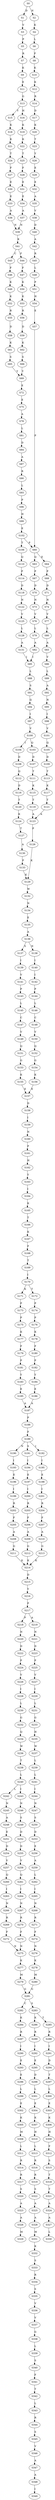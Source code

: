 strict digraph  {
	S0 -> S1 [ label = D ];
	S0 -> S2 [ label = N ];
	S1 -> S3 [ label = V ];
	S2 -> S4 [ label = K ];
	S3 -> S5 [ label = P ];
	S4 -> S6 [ label = L ];
	S5 -> S7 [ label = R ];
	S6 -> S8 [ label = F ];
	S7 -> S9 [ label = K ];
	S8 -> S10 [ label = K ];
	S9 -> S11 [ label = E ];
	S10 -> S12 [ label = K ];
	S11 -> S13 [ label = G ];
	S12 -> S14 [ label = R ];
	S13 -> S15 [ label = Y ];
	S13 -> S16 [ label = H ];
	S14 -> S17 [ label = D ];
	S15 -> S18 [ label = K ];
	S16 -> S19 [ label = K ];
	S17 -> S20 [ label = K ];
	S18 -> S21 [ label = K ];
	S19 -> S22 [ label = K ];
	S20 -> S23 [ label = T ];
	S21 -> S24 [ label = T ];
	S22 -> S25 [ label = T ];
	S23 -> S26 [ label = Y ];
	S24 -> S27 [ label = F ];
	S25 -> S28 [ label = F ];
	S26 -> S29 [ label = E ];
	S27 -> S30 [ label = E ];
	S28 -> S31 [ label = E ];
	S29 -> S32 [ label = E ];
	S30 -> S33 [ label = E ];
	S31 -> S34 [ label = E ];
	S32 -> S35 [ label = A ];
	S33 -> S36 [ label = A ];
	S34 -> S37 [ label = A ];
	S35 -> S38 [ label = V ];
	S36 -> S39 [ label = N ];
	S37 -> S39 [ label = N ];
	S38 -> S40 [ label = D ];
	S39 -> S41 [ label = K ];
	S40 -> S42 [ label = A ];
	S41 -> S43 [ label = C ];
	S41 -> S44 [ label = F ];
	S42 -> S45 [ label = R ];
	S43 -> S46 [ label = F ];
	S44 -> S47 [ label = F ];
	S45 -> S48 [ label = L ];
	S46 -> S49 [ label = K ];
	S47 -> S50 [ label = K ];
	S48 -> S51 [ label = P ];
	S49 -> S52 [ label = K ];
	S50 -> S53 [ label = K ];
	S51 -> S54 [ label = H ];
	S52 -> S55 [ label = R ];
	S53 -> S56 [ label = R ];
	S54 -> S57 [ label = E ];
	S55 -> S58 [ label = D ];
	S56 -> S59 [ label = D ];
	S57 -> S60 [ label = P ];
	S58 -> S61 [ label = K ];
	S59 -> S62 [ label = K ];
	S60 -> S63 [ label = Q ];
	S60 -> S64 [ label = E ];
	S61 -> S65 [ label = S ];
	S62 -> S66 [ label = S ];
	S63 -> S67 [ label = P ];
	S64 -> S68 [ label = P ];
	S65 -> S69 [ label = Y ];
	S66 -> S69 [ label = Y ];
	S67 -> S70 [ label = D ];
	S68 -> S71 [ label = D ];
	S69 -> S72 [ label = E ];
	S70 -> S73 [ label = N ];
	S71 -> S74 [ label = N ];
	S72 -> S75 [ label = E ];
	S73 -> S76 [ label = V ];
	S74 -> S77 [ label = V ];
	S75 -> S78 [ label = A ];
	S76 -> S79 [ label = L ];
	S77 -> S80 [ label = L ];
	S78 -> S81 [ label = L ];
	S79 -> S82 [ label = A ];
	S80 -> S83 [ label = A ];
	S81 -> S84 [ label = D ];
	S82 -> S85 [ label = I ];
	S83 -> S86 [ label = V ];
	S84 -> S87 [ label = A ];
	S85 -> S88 [ label = L ];
	S86 -> S89 [ label = L ];
	S87 -> S90 [ label = R ];
	S88 -> S91 [ label = S ];
	S89 -> S92 [ label = A ];
	S90 -> S93 [ label = L ];
	S91 -> S94 [ label = Q ];
	S92 -> S95 [ label = N ];
	S93 -> S96 [ label = P ];
	S94 -> S97 [ label = I ];
	S95 -> S98 [ label = I ];
	S96 -> S99 [ label = H ];
	S97 -> S100 [ label = V ];
	S98 -> S101 [ label = V ];
	S99 -> S102 [ label = E ];
	S100 -> S103 [ label = Q ];
	S100 -> S104 [ label = I ];
	S101 -> S105 [ label = Q ];
	S102 -> S60 [ label = P ];
	S102 -> S106 [ label = T ];
	S103 -> S107 [ label = D ];
	S104 -> S108 [ label = D ];
	S105 -> S109 [ label = D ];
	S106 -> S110 [ label = Q ];
	S107 -> S111 [ label = T ];
	S108 -> S112 [ label = Q ];
	S109 -> S113 [ label = T ];
	S110 -> S114 [ label = P ];
	S111 -> S115 [ label = K ];
	S112 -> S116 [ label = D ];
	S113 -> S117 [ label = K ];
	S114 -> S118 [ label = D ];
	S115 -> S119 [ label = T ];
	S116 -> S120 [ label = T ];
	S117 -> S121 [ label = T ];
	S118 -> S122 [ label = N ];
	S119 -> S123 [ label = A ];
	S120 -> S124 [ label = K ];
	S121 -> S123 [ label = A ];
	S122 -> S125 [ label = V ];
	S123 -> S126 [ label = P ];
	S124 -> S127 [ label = T ];
	S125 -> S128 [ label = L ];
	S126 -> S129 [ label = K ];
	S127 -> S130 [ label = A ];
	S128 -> S131 [ label = A ];
	S129 -> S132 [ label = W ];
	S130 -> S133 [ label = P ];
	S131 -> S85 [ label = I ];
	S132 -> S134 [ label = N ];
	S133 -> S129 [ label = K ];
	S134 -> S135 [ label = E ];
	S135 -> S136 [ label = A ];
	S136 -> S137 [ label = S ];
	S136 -> S138 [ label = N ];
	S137 -> S139 [ label = I ];
	S138 -> S140 [ label = I ];
	S139 -> S141 [ label = V ];
	S140 -> S142 [ label = I ];
	S141 -> S143 [ label = P ];
	S142 -> S144 [ label = P ];
	S143 -> S145 [ label = L ];
	S144 -> S146 [ label = L ];
	S145 -> S147 [ label = C ];
	S146 -> S148 [ label = C ];
	S147 -> S149 [ label = V ];
	S148 -> S150 [ label = V ];
	S149 -> S151 [ label = Q ];
	S150 -> S152 [ label = Q ];
	S151 -> S153 [ label = G ];
	S152 -> S154 [ label = G ];
	S153 -> S155 [ label = K ];
	S154 -> S156 [ label = K ];
	S155 -> S157 [ label = E ];
	S156 -> S157 [ label = E ];
	S157 -> S158 [ label = D ];
	S158 -> S159 [ label = I ];
	S159 -> S160 [ label = N ];
	S160 -> S161 [ label = P ];
	S161 -> S162 [ label = H ];
	S162 -> S163 [ label = Y ];
	S163 -> S164 [ label = I ];
	S164 -> S165 [ label = K ];
	S165 -> S166 [ label = T ];
	S166 -> S167 [ label = K ];
	S167 -> S168 [ label = F ];
	S168 -> S169 [ label = T ];
	S169 -> S170 [ label = I ];
	S170 -> S171 [ label = K ];
	S170 -> S172 [ label = T ];
	S171 -> S173 [ label = P ];
	S172 -> S174 [ label = P ];
	S173 -> S175 [ label = P ];
	S174 -> S176 [ label = P ];
	S175 -> S177 [ label = K ];
	S176 -> S178 [ label = K ];
	S177 -> S179 [ label = F ];
	S178 -> S180 [ label = F ];
	S179 -> S181 [ label = P ];
	S180 -> S182 [ label = P ];
	S181 -> S183 [ label = Y ];
	S182 -> S184 [ label = Y ];
	S183 -> S185 [ label = E ];
	S184 -> S186 [ label = E ];
	S185 -> S187 [ label = A ];
	S186 -> S187 [ label = A ];
	S187 -> S188 [ label = P ];
	S188 -> S189 [ label = F ];
	S189 -> S190 [ label = N ];
	S189 -> S191 [ label = S ];
	S189 -> S192 [ label = I ];
	S190 -> S193 [ label = I ];
	S191 -> S194 [ label = I ];
	S192 -> S195 [ label = I ];
	S193 -> S196 [ label = E ];
	S194 -> S197 [ label = E ];
	S195 -> S198 [ label = E ];
	S196 -> S199 [ label = I ];
	S197 -> S200 [ label = I ];
	S198 -> S201 [ label = I ];
	S199 -> S202 [ label = R ];
	S200 -> S203 [ label = R ];
	S201 -> S204 [ label = R ];
	S202 -> S205 [ label = F ];
	S203 -> S206 [ label = F ];
	S204 -> S207 [ label = F ];
	S205 -> S208 [ label = A ];
	S206 -> S209 [ label = A ];
	S207 -> S210 [ label = A ];
	S208 -> S211 [ label = G ];
	S209 -> S212 [ label = G ];
	S210 -> S213 [ label = G ];
	S211 -> S214 [ label = K ];
	S212 -> S214 [ label = K ];
	S213 -> S214 [ label = K ];
	S214 -> S215 [ label = D ];
	S215 -> S216 [ label = Y ];
	S216 -> S217 [ label = P ];
	S217 -> S218 [ label = P ];
	S217 -> S219 [ label = A ];
	S218 -> S220 [ label = N ];
	S219 -> S221 [ label = N ];
	S220 -> S222 [ label = D ];
	S221 -> S223 [ label = D ];
	S222 -> S224 [ label = P ];
	S223 -> S225 [ label = P ];
	S224 -> S226 [ label = V ];
	S225 -> S227 [ label = V ];
	S226 -> S228 [ label = I ];
	S227 -> S229 [ label = I ];
	S228 -> S230 [ label = L ];
	S229 -> S231 [ label = L ];
	S230 -> S232 [ label = G ];
	S231 -> S233 [ label = G ];
	S232 -> S234 [ label = Q ];
	S233 -> S235 [ label = H ];
	S234 -> S236 [ label = W ];
	S235 -> S237 [ label = W ];
	S236 -> S238 [ label = T ];
	S237 -> S239 [ label = L ];
	S238 -> S240 [ label = L ];
	S239 -> S241 [ label = L ];
	S240 -> S242 [ label = L ];
	S240 -> S243 [ label = I ];
	S241 -> S244 [ label = I ];
	S242 -> S245 [ label = N ];
	S243 -> S246 [ label = N ];
	S244 -> S247 [ label = N ];
	S245 -> S248 [ label = A ];
	S246 -> S249 [ label = S ];
	S247 -> S250 [ label = S ];
	S248 -> S251 [ label = E ];
	S249 -> S252 [ label = D ];
	S250 -> S253 [ label = D ];
	S251 -> S254 [ label = D ];
	S252 -> S255 [ label = D ];
	S253 -> S256 [ label = E ];
	S254 -> S257 [ label = V ];
	S255 -> S258 [ label = V ];
	S256 -> S259 [ label = A ];
	S257 -> S260 [ label = Q ];
	S258 -> S261 [ label = Q ];
	S259 -> S262 [ label = L ];
	S260 -> S263 [ label = I ];
	S261 -> S264 [ label = I ];
	S262 -> S265 [ label = I ];
	S263 -> S266 [ label = N ];
	S264 -> S267 [ label = N ];
	S265 -> S268 [ label = N ];
	S266 -> S269 [ label = R ];
	S267 -> S270 [ label = R ];
	S268 -> S271 [ label = R ];
	S269 -> S272 [ label = F ];
	S270 -> S273 [ label = F ];
	S271 -> S274 [ label = F ];
	S272 -> S275 [ label = N ];
	S273 -> S275 [ label = N ];
	S274 -> S276 [ label = N ];
	S275 -> S277 [ label = K ];
	S276 -> S278 [ label = K ];
	S277 -> S279 [ label = M ];
	S278 -> S280 [ label = M ];
	S279 -> S281 [ label = G ];
	S280 -> S281 [ label = G ];
	S281 -> S282 [ label = C ];
	S281 -> S283 [ label = S ];
	S282 -> S284 [ label = K ];
	S283 -> S285 [ label = T ];
	S283 -> S286 [ label = K ];
	S284 -> S287 [ label = R ];
	S285 -> S288 [ label = R ];
	S286 -> S289 [ label = R ];
	S287 -> S290 [ label = I ];
	S288 -> S291 [ label = I ];
	S289 -> S292 [ label = I ];
	S290 -> S293 [ label = E ];
	S291 -> S294 [ label = D ];
	S292 -> S295 [ label = E ];
	S293 -> S296 [ label = E ];
	S294 -> S297 [ label = T ];
	S295 -> S298 [ label = D ];
	S296 -> S299 [ label = L ];
	S297 -> S300 [ label = L ];
	S298 -> S301 [ label = L ];
	S299 -> S302 [ label = E ];
	S300 -> S303 [ label = E ];
	S301 -> S304 [ label = E ];
	S302 -> S305 [ label = K ];
	S303 -> S306 [ label = K ];
	S304 -> S307 [ label = K ];
	S305 -> S308 [ label = M ];
	S306 -> S309 [ label = H ];
	S307 -> S310 [ label = H ];
	S308 -> S311 [ label = L ];
	S309 -> S312 [ label = F ];
	S310 -> S313 [ label = L ];
	S311 -> S314 [ label = R ];
	S312 -> S315 [ label = S ];
	S313 -> S316 [ label = R ];
	S314 -> S317 [ label = R ];
	S315 -> S318 [ label = T ];
	S316 -> S319 [ label = R ];
	S317 -> S320 [ label = S ];
	S318 -> S321 [ label = T ];
	S319 -> S322 [ label = S ];
	S320 -> S323 [ label = A ];
	S321 -> S324 [ label = A ];
	S322 -> S325 [ label = A ];
	S323 -> S326 [ label = A ];
	S324 -> S327 [ label = A ];
	S325 -> S328 [ label = A ];
	S326 -> S329 [ label = M ];
	S327 -> S330 [ label = L ];
	S328 -> S331 [ label = M ];
	S331 -> S332 [ label = K ];
	S332 -> S333 [ label = S ];
	S333 -> S334 [ label = R ];
	S334 -> S335 [ label = S ];
	S335 -> S336 [ label = V ];
	S336 -> S337 [ label = V ];
	S337 -> S338 [ label = G ];
	S338 -> S339 [ label = L ];
	S339 -> S340 [ label = S ];
	S340 -> S341 [ label = F ];
	S341 -> S342 [ label = T ];
	S342 -> S343 [ label = L ];
	S343 -> S344 [ label = R ];
	S344 -> S345 [ label = S ];
	S345 -> S346 [ label = V ];
	S346 -> S347 [ label = A ];
	S347 -> S348 [ label = A ];
	S348 -> S349 [ label = I ];
}
